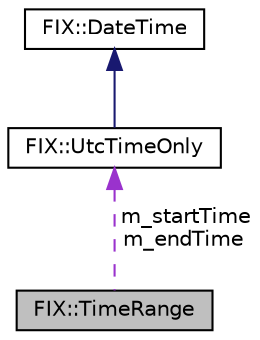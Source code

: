 digraph "FIX::TimeRange"
{
  edge [fontname="Helvetica",fontsize="10",labelfontname="Helvetica",labelfontsize="10"];
  node [fontname="Helvetica",fontsize="10",shape=record];
  Node1 [label="FIX::TimeRange",height=0.2,width=0.4,color="black", fillcolor="grey75", style="filled", fontcolor="black"];
  Node2 -> Node1 [dir="back",color="darkorchid3",fontsize="10",style="dashed",label=" m_startTime\nm_endTime" ,fontname="Helvetica"];
  Node2 [label="FIX::UtcTimeOnly",height=0.2,width=0.4,color="black", fillcolor="white", style="filled",URL="$class_f_i_x_1_1_utc_time_only.html",tooltip="Time only represented in UTC. "];
  Node3 -> Node2 [dir="back",color="midnightblue",fontsize="10",style="solid",fontname="Helvetica"];
  Node3 [label="FIX::DateTime",height=0.2,width=0.4,color="black", fillcolor="white", style="filled",URL="$struct_f_i_x_1_1_date_time.html"];
}
